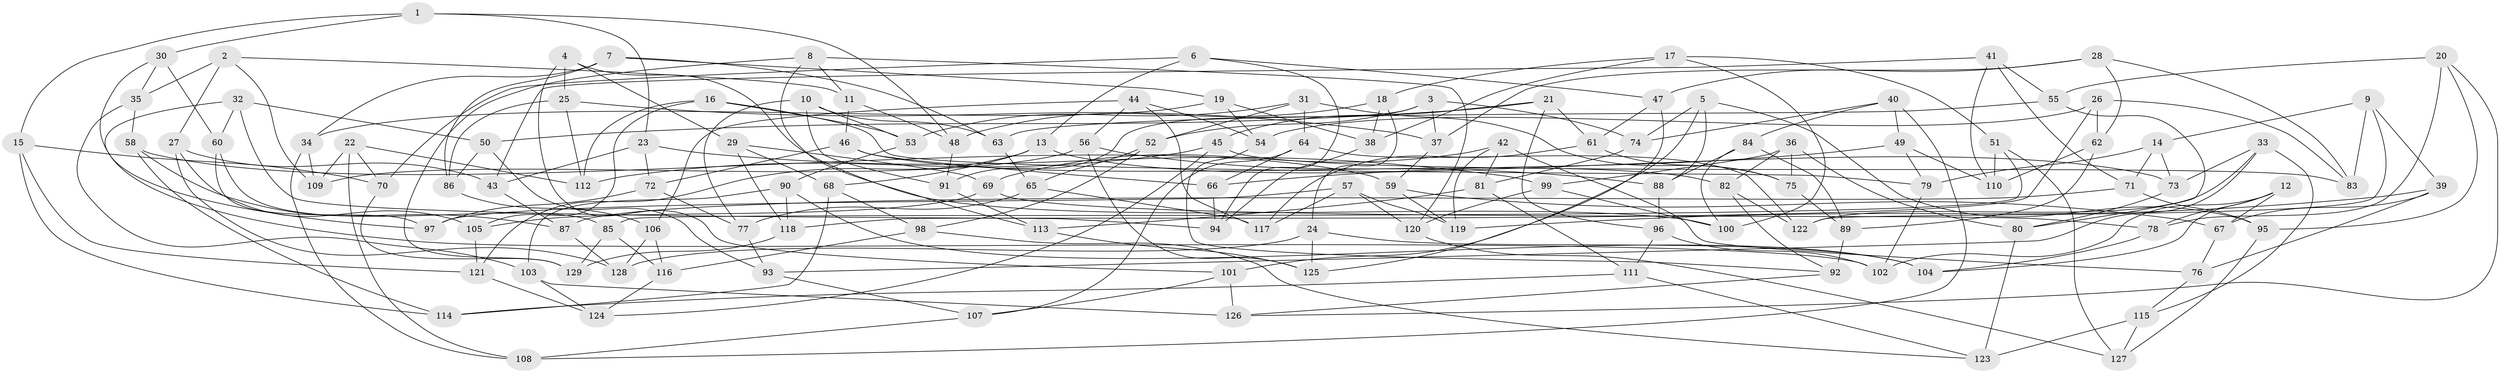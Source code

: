 // Generated by graph-tools (version 1.1) at 2025/03/03/09/25 03:03:04]
// undirected, 129 vertices, 258 edges
graph export_dot {
graph [start="1"]
  node [color=gray90,style=filled];
  1;
  2;
  3;
  4;
  5;
  6;
  7;
  8;
  9;
  10;
  11;
  12;
  13;
  14;
  15;
  16;
  17;
  18;
  19;
  20;
  21;
  22;
  23;
  24;
  25;
  26;
  27;
  28;
  29;
  30;
  31;
  32;
  33;
  34;
  35;
  36;
  37;
  38;
  39;
  40;
  41;
  42;
  43;
  44;
  45;
  46;
  47;
  48;
  49;
  50;
  51;
  52;
  53;
  54;
  55;
  56;
  57;
  58;
  59;
  60;
  61;
  62;
  63;
  64;
  65;
  66;
  67;
  68;
  69;
  70;
  71;
  72;
  73;
  74;
  75;
  76;
  77;
  78;
  79;
  80;
  81;
  82;
  83;
  84;
  85;
  86;
  87;
  88;
  89;
  90;
  91;
  92;
  93;
  94;
  95;
  96;
  97;
  98;
  99;
  100;
  101;
  102;
  103;
  104;
  105;
  106;
  107;
  108;
  109;
  110;
  111;
  112;
  113;
  114;
  115;
  116;
  117;
  118;
  119;
  120;
  121;
  122;
  123;
  124;
  125;
  126;
  127;
  128;
  129;
  1 -- 30;
  1 -- 48;
  1 -- 23;
  1 -- 15;
  2 -- 11;
  2 -- 27;
  2 -- 35;
  2 -- 109;
  3 -- 37;
  3 -- 52;
  3 -- 74;
  3 -- 91;
  4 -- 100;
  4 -- 29;
  4 -- 101;
  4 -- 25;
  5 -- 74;
  5 -- 88;
  5 -- 95;
  5 -- 101;
  6 -- 47;
  6 -- 13;
  6 -- 70;
  6 -- 94;
  7 -- 86;
  7 -- 19;
  7 -- 63;
  7 -- 34;
  8 -- 129;
  8 -- 120;
  8 -- 113;
  8 -- 11;
  9 -- 14;
  9 -- 83;
  9 -- 39;
  9 -- 122;
  10 -- 91;
  10 -- 63;
  10 -- 53;
  10 -- 77;
  11 -- 48;
  11 -- 46;
  12 -- 102;
  12 -- 78;
  12 -- 67;
  12 -- 104;
  13 -- 121;
  13 -- 68;
  13 -- 73;
  14 -- 71;
  14 -- 79;
  14 -- 73;
  15 -- 114;
  15 -- 121;
  15 -- 70;
  16 -- 105;
  16 -- 112;
  16 -- 79;
  16 -- 53;
  17 -- 18;
  17 -- 51;
  17 -- 38;
  17 -- 100;
  18 -- 24;
  18 -- 48;
  18 -- 38;
  19 -- 34;
  19 -- 54;
  19 -- 38;
  20 -- 95;
  20 -- 55;
  20 -- 126;
  20 -- 78;
  21 -- 96;
  21 -- 50;
  21 -- 61;
  21 -- 45;
  22 -- 108;
  22 -- 70;
  22 -- 112;
  22 -- 109;
  23 -- 99;
  23 -- 43;
  23 -- 72;
  24 -- 125;
  24 -- 128;
  24 -- 104;
  25 -- 37;
  25 -- 112;
  25 -- 86;
  26 -- 54;
  26 -- 62;
  26 -- 83;
  26 -- 118;
  27 -- 105;
  27 -- 128;
  27 -- 43;
  28 -- 47;
  28 -- 62;
  28 -- 83;
  28 -- 37;
  29 -- 69;
  29 -- 68;
  29 -- 118;
  30 -- 60;
  30 -- 35;
  30 -- 97;
  31 -- 64;
  31 -- 53;
  31 -- 75;
  31 -- 52;
  32 -- 94;
  32 -- 60;
  32 -- 50;
  32 -- 102;
  33 -- 93;
  33 -- 73;
  33 -- 115;
  33 -- 122;
  34 -- 109;
  34 -- 108;
  35 -- 58;
  35 -- 103;
  36 -- 75;
  36 -- 99;
  36 -- 82;
  36 -- 80;
  37 -- 59;
  38 -- 94;
  39 -- 76;
  39 -- 67;
  39 -- 119;
  40 -- 84;
  40 -- 108;
  40 -- 74;
  40 -- 49;
  41 -- 110;
  41 -- 43;
  41 -- 55;
  41 -- 71;
  42 -- 69;
  42 -- 76;
  42 -- 81;
  42 -- 119;
  43 -- 87;
  44 -- 117;
  44 -- 54;
  44 -- 56;
  44 -- 106;
  45 -- 112;
  45 -- 124;
  45 -- 83;
  46 -- 72;
  46 -- 82;
  46 -- 66;
  47 -- 61;
  47 -- 125;
  48 -- 91;
  49 -- 79;
  49 -- 66;
  49 -- 110;
  50 -- 93;
  50 -- 86;
  51 -- 110;
  51 -- 85;
  51 -- 127;
  52 -- 65;
  52 -- 98;
  53 -- 90;
  54 -- 92;
  55 -- 63;
  55 -- 80;
  56 -- 109;
  56 -- 125;
  56 -- 88;
  57 -- 97;
  57 -- 120;
  57 -- 119;
  57 -- 117;
  58 -- 114;
  58 -- 87;
  58 -- 59;
  59 -- 67;
  59 -- 119;
  60 -- 97;
  60 -- 85;
  61 -- 75;
  61 -- 117;
  62 -- 89;
  62 -- 110;
  63 -- 65;
  64 -- 122;
  64 -- 66;
  64 -- 107;
  65 -- 77;
  65 -- 117;
  66 -- 94;
  67 -- 76;
  68 -- 98;
  68 -- 114;
  69 -- 105;
  69 -- 78;
  70 -- 129;
  71 -- 87;
  71 -- 95;
  72 -- 97;
  72 -- 77;
  73 -- 80;
  74 -- 81;
  75 -- 89;
  76 -- 115;
  77 -- 93;
  78 -- 104;
  79 -- 102;
  80 -- 123;
  81 -- 111;
  81 -- 113;
  82 -- 92;
  82 -- 122;
  84 -- 88;
  84 -- 100;
  84 -- 89;
  85 -- 129;
  85 -- 116;
  86 -- 106;
  87 -- 128;
  88 -- 96;
  89 -- 92;
  90 -- 103;
  90 -- 118;
  90 -- 104;
  91 -- 113;
  92 -- 126;
  93 -- 107;
  95 -- 127;
  96 -- 111;
  96 -- 102;
  98 -- 123;
  98 -- 116;
  99 -- 120;
  99 -- 100;
  101 -- 126;
  101 -- 107;
  103 -- 124;
  103 -- 126;
  105 -- 121;
  106 -- 116;
  106 -- 128;
  107 -- 108;
  111 -- 123;
  111 -- 114;
  113 -- 125;
  115 -- 123;
  115 -- 127;
  116 -- 124;
  118 -- 129;
  120 -- 127;
  121 -- 124;
}
